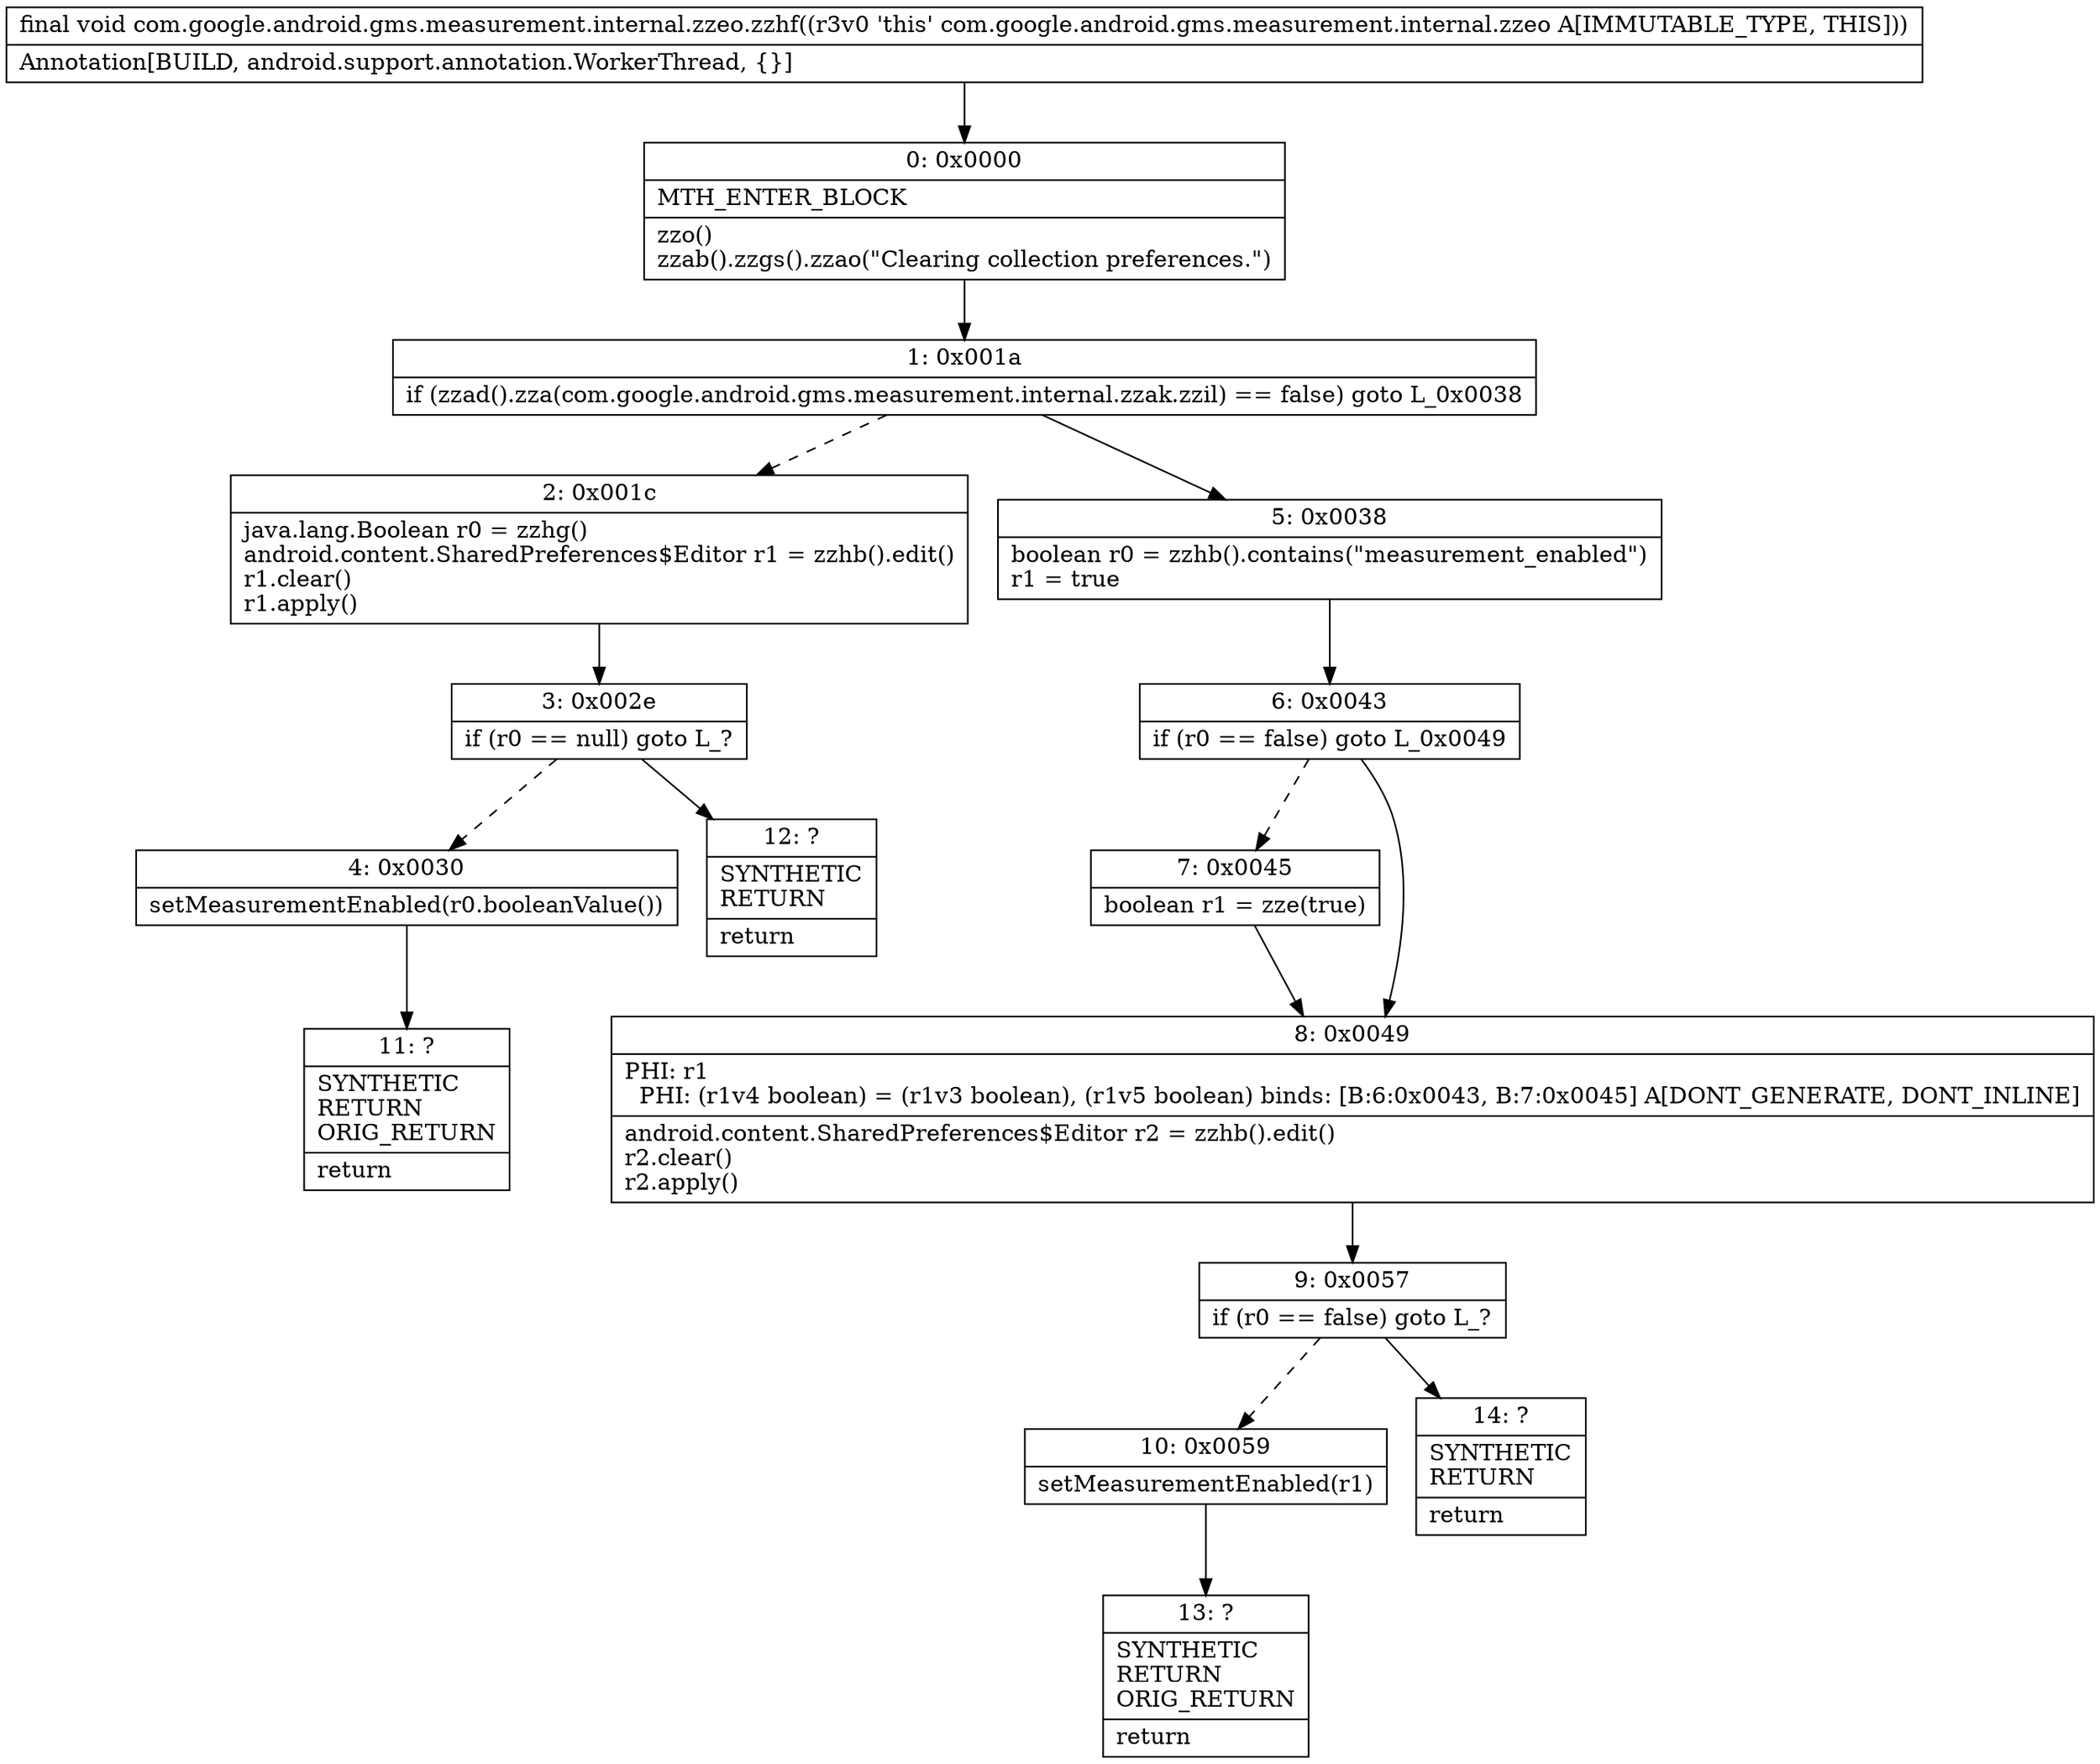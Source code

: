 digraph "CFG forcom.google.android.gms.measurement.internal.zzeo.zzhf()V" {
Node_0 [shape=record,label="{0\:\ 0x0000|MTH_ENTER_BLOCK\l|zzo()\lzzab().zzgs().zzao(\"Clearing collection preferences.\")\l}"];
Node_1 [shape=record,label="{1\:\ 0x001a|if (zzad().zza(com.google.android.gms.measurement.internal.zzak.zzil) == false) goto L_0x0038\l}"];
Node_2 [shape=record,label="{2\:\ 0x001c|java.lang.Boolean r0 = zzhg()\landroid.content.SharedPreferences$Editor r1 = zzhb().edit()\lr1.clear()\lr1.apply()\l}"];
Node_3 [shape=record,label="{3\:\ 0x002e|if (r0 == null) goto L_?\l}"];
Node_4 [shape=record,label="{4\:\ 0x0030|setMeasurementEnabled(r0.booleanValue())\l}"];
Node_5 [shape=record,label="{5\:\ 0x0038|boolean r0 = zzhb().contains(\"measurement_enabled\")\lr1 = true\l}"];
Node_6 [shape=record,label="{6\:\ 0x0043|if (r0 == false) goto L_0x0049\l}"];
Node_7 [shape=record,label="{7\:\ 0x0045|boolean r1 = zze(true)\l}"];
Node_8 [shape=record,label="{8\:\ 0x0049|PHI: r1 \l  PHI: (r1v4 boolean) = (r1v3 boolean), (r1v5 boolean) binds: [B:6:0x0043, B:7:0x0045] A[DONT_GENERATE, DONT_INLINE]\l|android.content.SharedPreferences$Editor r2 = zzhb().edit()\lr2.clear()\lr2.apply()\l}"];
Node_9 [shape=record,label="{9\:\ 0x0057|if (r0 == false) goto L_?\l}"];
Node_10 [shape=record,label="{10\:\ 0x0059|setMeasurementEnabled(r1)\l}"];
Node_11 [shape=record,label="{11\:\ ?|SYNTHETIC\lRETURN\lORIG_RETURN\l|return\l}"];
Node_12 [shape=record,label="{12\:\ ?|SYNTHETIC\lRETURN\l|return\l}"];
Node_13 [shape=record,label="{13\:\ ?|SYNTHETIC\lRETURN\lORIG_RETURN\l|return\l}"];
Node_14 [shape=record,label="{14\:\ ?|SYNTHETIC\lRETURN\l|return\l}"];
MethodNode[shape=record,label="{final void com.google.android.gms.measurement.internal.zzeo.zzhf((r3v0 'this' com.google.android.gms.measurement.internal.zzeo A[IMMUTABLE_TYPE, THIS]))  | Annotation[BUILD, android.support.annotation.WorkerThread, \{\}]\l}"];
MethodNode -> Node_0;
Node_0 -> Node_1;
Node_1 -> Node_2[style=dashed];
Node_1 -> Node_5;
Node_2 -> Node_3;
Node_3 -> Node_4[style=dashed];
Node_3 -> Node_12;
Node_4 -> Node_11;
Node_5 -> Node_6;
Node_6 -> Node_7[style=dashed];
Node_6 -> Node_8;
Node_7 -> Node_8;
Node_8 -> Node_9;
Node_9 -> Node_10[style=dashed];
Node_9 -> Node_14;
Node_10 -> Node_13;
}

